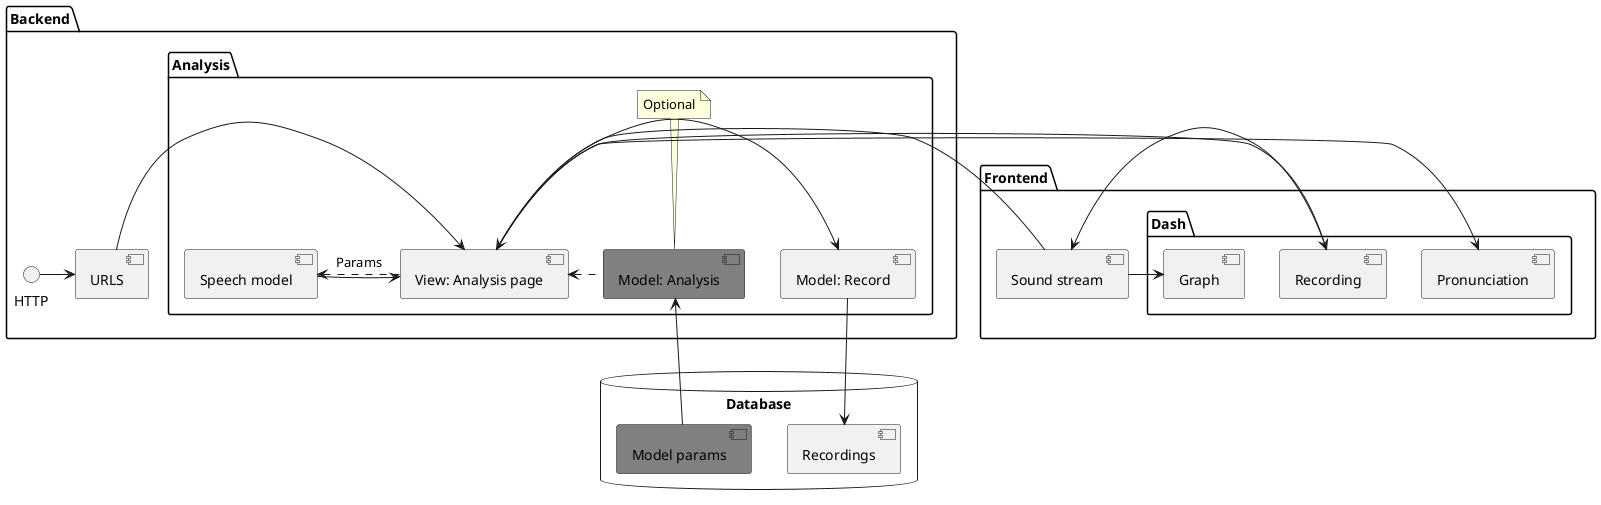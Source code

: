 @startuml
package "Backend" {
  HTTP -> [URLS]
  package "Analysis" {
    [URLS] -> [View: Analysis page]
    [Speech model] -> [View: Analysis page]
    [Speech model] <. [View: Analysis page]: Params
    [View: Analysis page] <. [Model: Analysis]
    [Model: Analysis] #Grey
    note top of [Model: Analysis] : Optional
    [View: Analysis page] -> [Model: Record]
  }
}

package "Frontend" {
  package "Dash" {
    [Graph]
    [View: Analysis page] -> [Pronunciation]
    [View: Analysis page] -> [Recording]
  }
  [Sound stream] <- [Recording]
  [Sound stream] -> [Graph]
  [Sound stream] -> [View: Analysis page]
}

database "Database" {
  [Model: Record] -> [Recordings]
  [Model: Analysis] <-- [Model params]
  [Model params] #Grey
}
@enduml